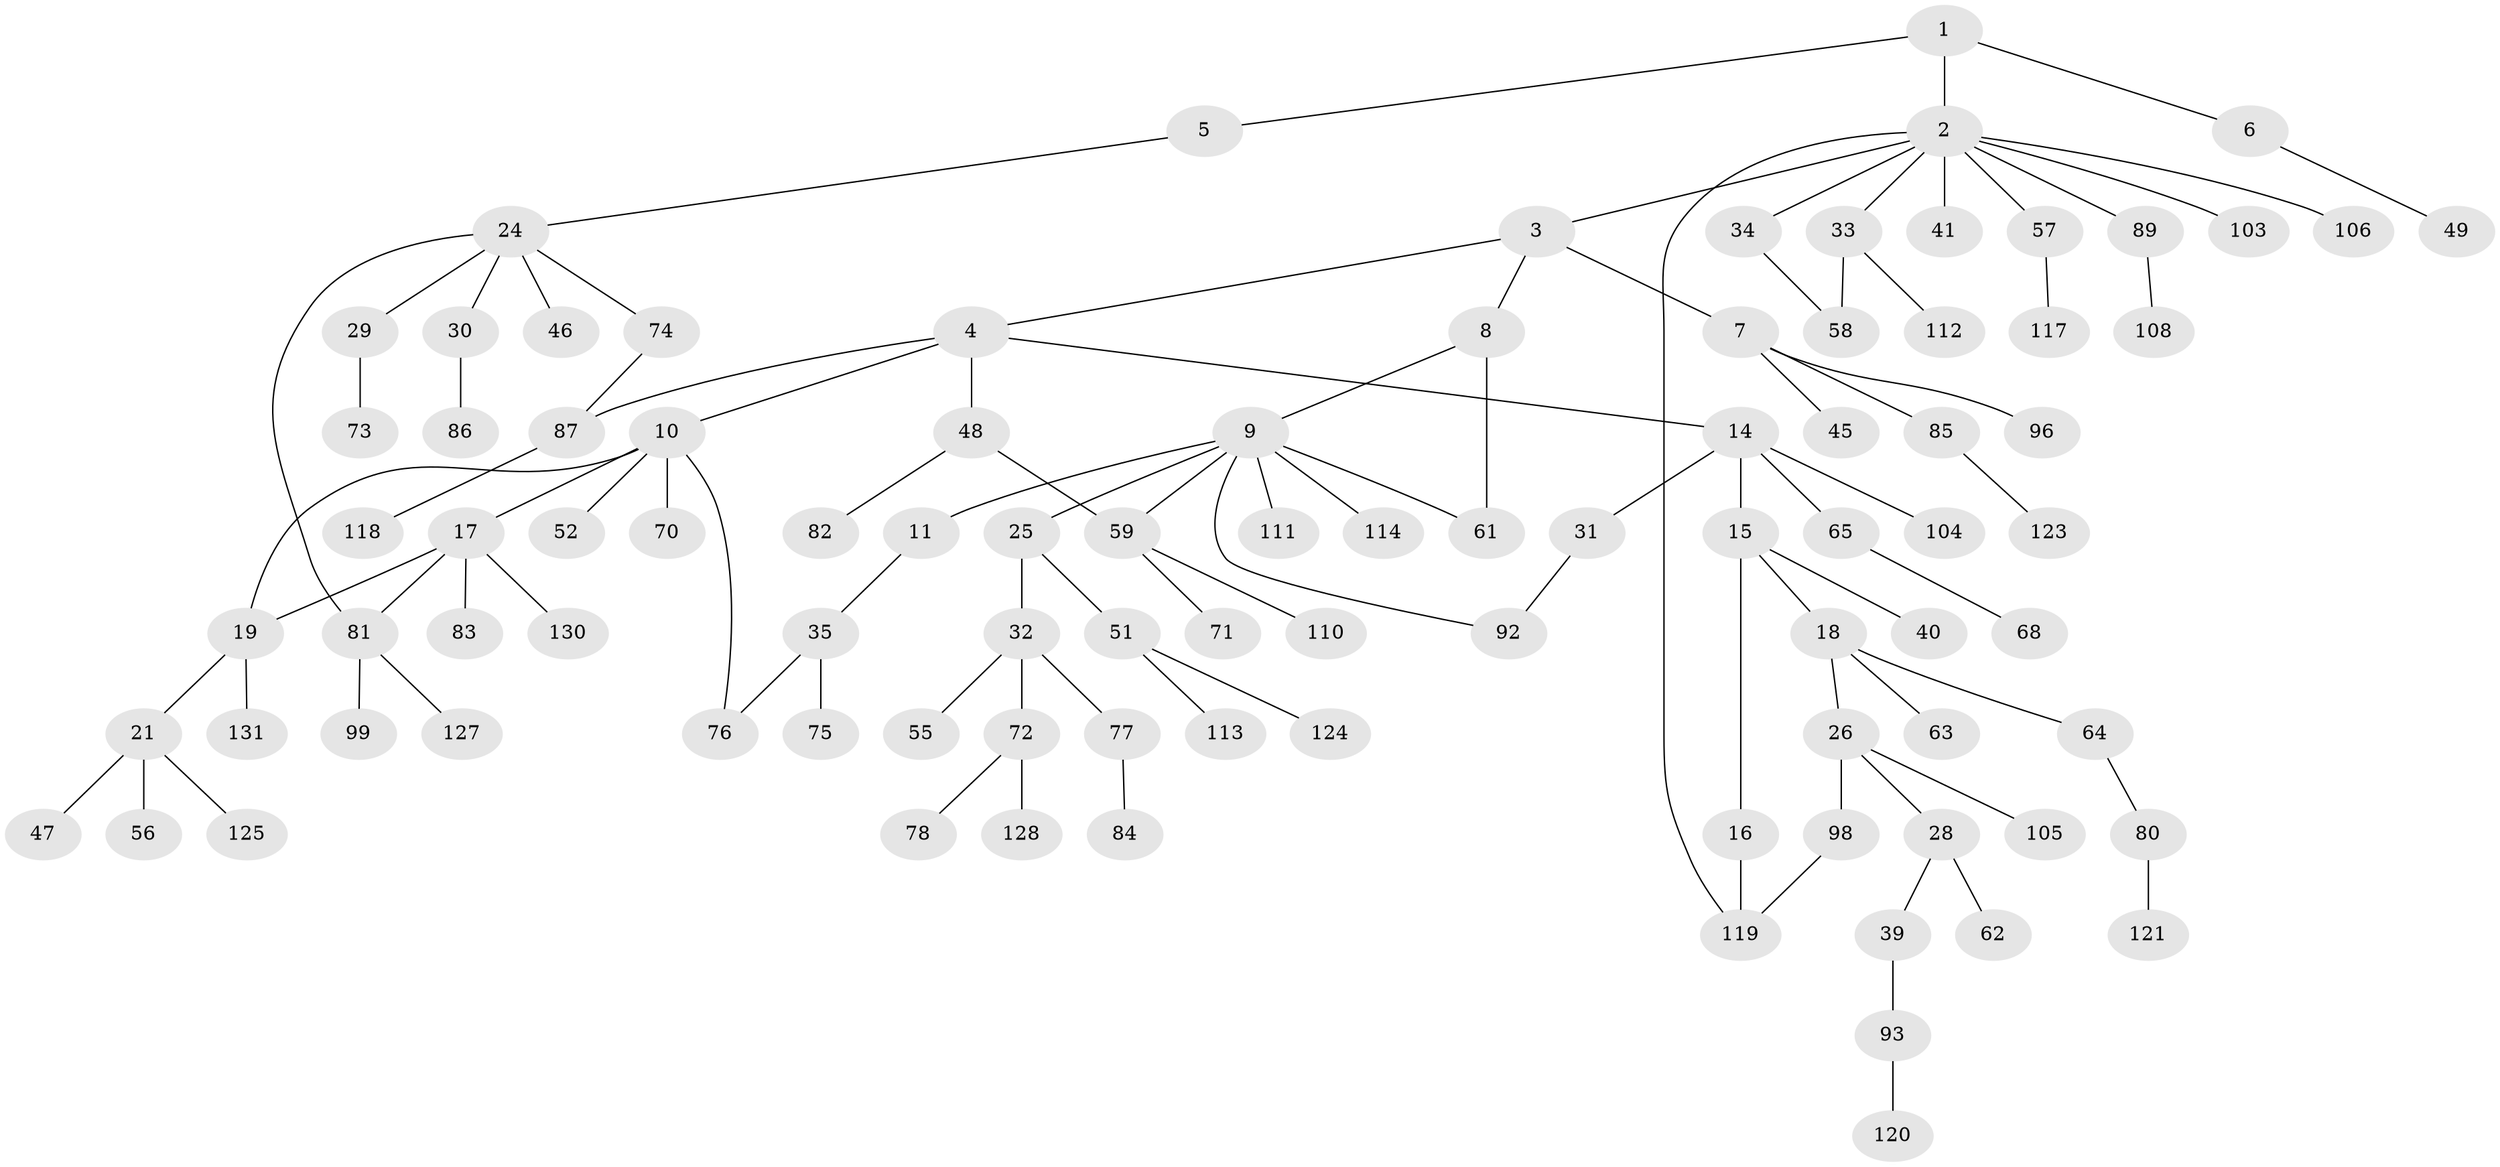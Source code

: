 // Generated by graph-tools (version 1.1) at 2025/23/03/03/25 07:23:31]
// undirected, 95 vertices, 104 edges
graph export_dot {
graph [start="1"]
  node [color=gray90,style=filled];
  1 [super="+100"];
  2 [super="+27"];
  3;
  4 [super="+20"];
  5 [super="+23"];
  6;
  7 [super="+13"];
  8;
  9 [super="+44"];
  10 [super="+12"];
  11;
  14 [super="+37"];
  15 [super="+36"];
  16 [super="+54"];
  17 [super="+22"];
  18 [super="+88"];
  19 [super="+42"];
  21 [super="+43"];
  24 [super="+69"];
  25;
  26 [super="+60"];
  28 [super="+38"];
  29 [super="+53"];
  30;
  31;
  32 [super="+50"];
  33;
  34;
  35 [super="+95"];
  39;
  40 [super="+66"];
  41;
  45;
  46;
  47;
  48;
  49;
  51 [super="+91"];
  52;
  55 [super="+115"];
  56;
  57;
  58 [super="+90"];
  59 [super="+67"];
  61 [super="+122"];
  62;
  63;
  64;
  65;
  68;
  70;
  71;
  72 [super="+79"];
  73 [super="+97"];
  74;
  75 [super="+101"];
  76 [super="+126"];
  77;
  78;
  80;
  81 [super="+94"];
  82;
  83;
  84;
  85;
  86 [super="+107"];
  87 [super="+129"];
  89 [super="+102"];
  92;
  93 [super="+116"];
  96;
  98 [super="+109"];
  99;
  103;
  104;
  105;
  106;
  108;
  110;
  111;
  112;
  113;
  114;
  117;
  118;
  119;
  120;
  121;
  123;
  124;
  125;
  127;
  128;
  130;
  131;
  1 -- 2;
  1 -- 5;
  1 -- 6;
  2 -- 3;
  2 -- 33;
  2 -- 41;
  2 -- 57;
  2 -- 103;
  2 -- 119;
  2 -- 89;
  2 -- 34;
  2 -- 106;
  3 -- 4;
  3 -- 7;
  3 -- 8;
  4 -- 10;
  4 -- 14;
  4 -- 48;
  4 -- 87;
  5 -- 24;
  6 -- 49;
  7 -- 45;
  7 -- 85;
  7 -- 96;
  8 -- 9;
  8 -- 61;
  9 -- 11;
  9 -- 25;
  9 -- 59;
  9 -- 111;
  9 -- 114;
  9 -- 92;
  9 -- 61;
  10 -- 17;
  10 -- 19;
  10 -- 52;
  10 -- 70;
  10 -- 76;
  11 -- 35;
  14 -- 15;
  14 -- 31;
  14 -- 104;
  14 -- 65;
  15 -- 16;
  15 -- 18;
  15 -- 40;
  16 -- 119 [weight=2];
  17 -- 130;
  17 -- 19;
  17 -- 81;
  17 -- 83;
  18 -- 26;
  18 -- 63;
  18 -- 64;
  19 -- 21;
  19 -- 131;
  21 -- 125;
  21 -- 56;
  21 -- 47;
  24 -- 29;
  24 -- 30;
  24 -- 46;
  24 -- 74;
  24 -- 81;
  25 -- 32;
  25 -- 51;
  26 -- 28;
  26 -- 98;
  26 -- 105;
  28 -- 62;
  28 -- 39;
  29 -- 73;
  30 -- 86;
  31 -- 92;
  32 -- 55;
  32 -- 77;
  32 -- 72;
  33 -- 58;
  33 -- 112;
  34 -- 58;
  35 -- 75;
  35 -- 76;
  39 -- 93;
  48 -- 82;
  48 -- 59;
  51 -- 113;
  51 -- 124;
  57 -- 117;
  59 -- 71;
  59 -- 110;
  64 -- 80;
  65 -- 68;
  72 -- 78;
  72 -- 128;
  74 -- 87;
  77 -- 84;
  80 -- 121;
  81 -- 99;
  81 -- 127;
  85 -- 123;
  87 -- 118;
  89 -- 108;
  93 -- 120;
  98 -- 119;
}
